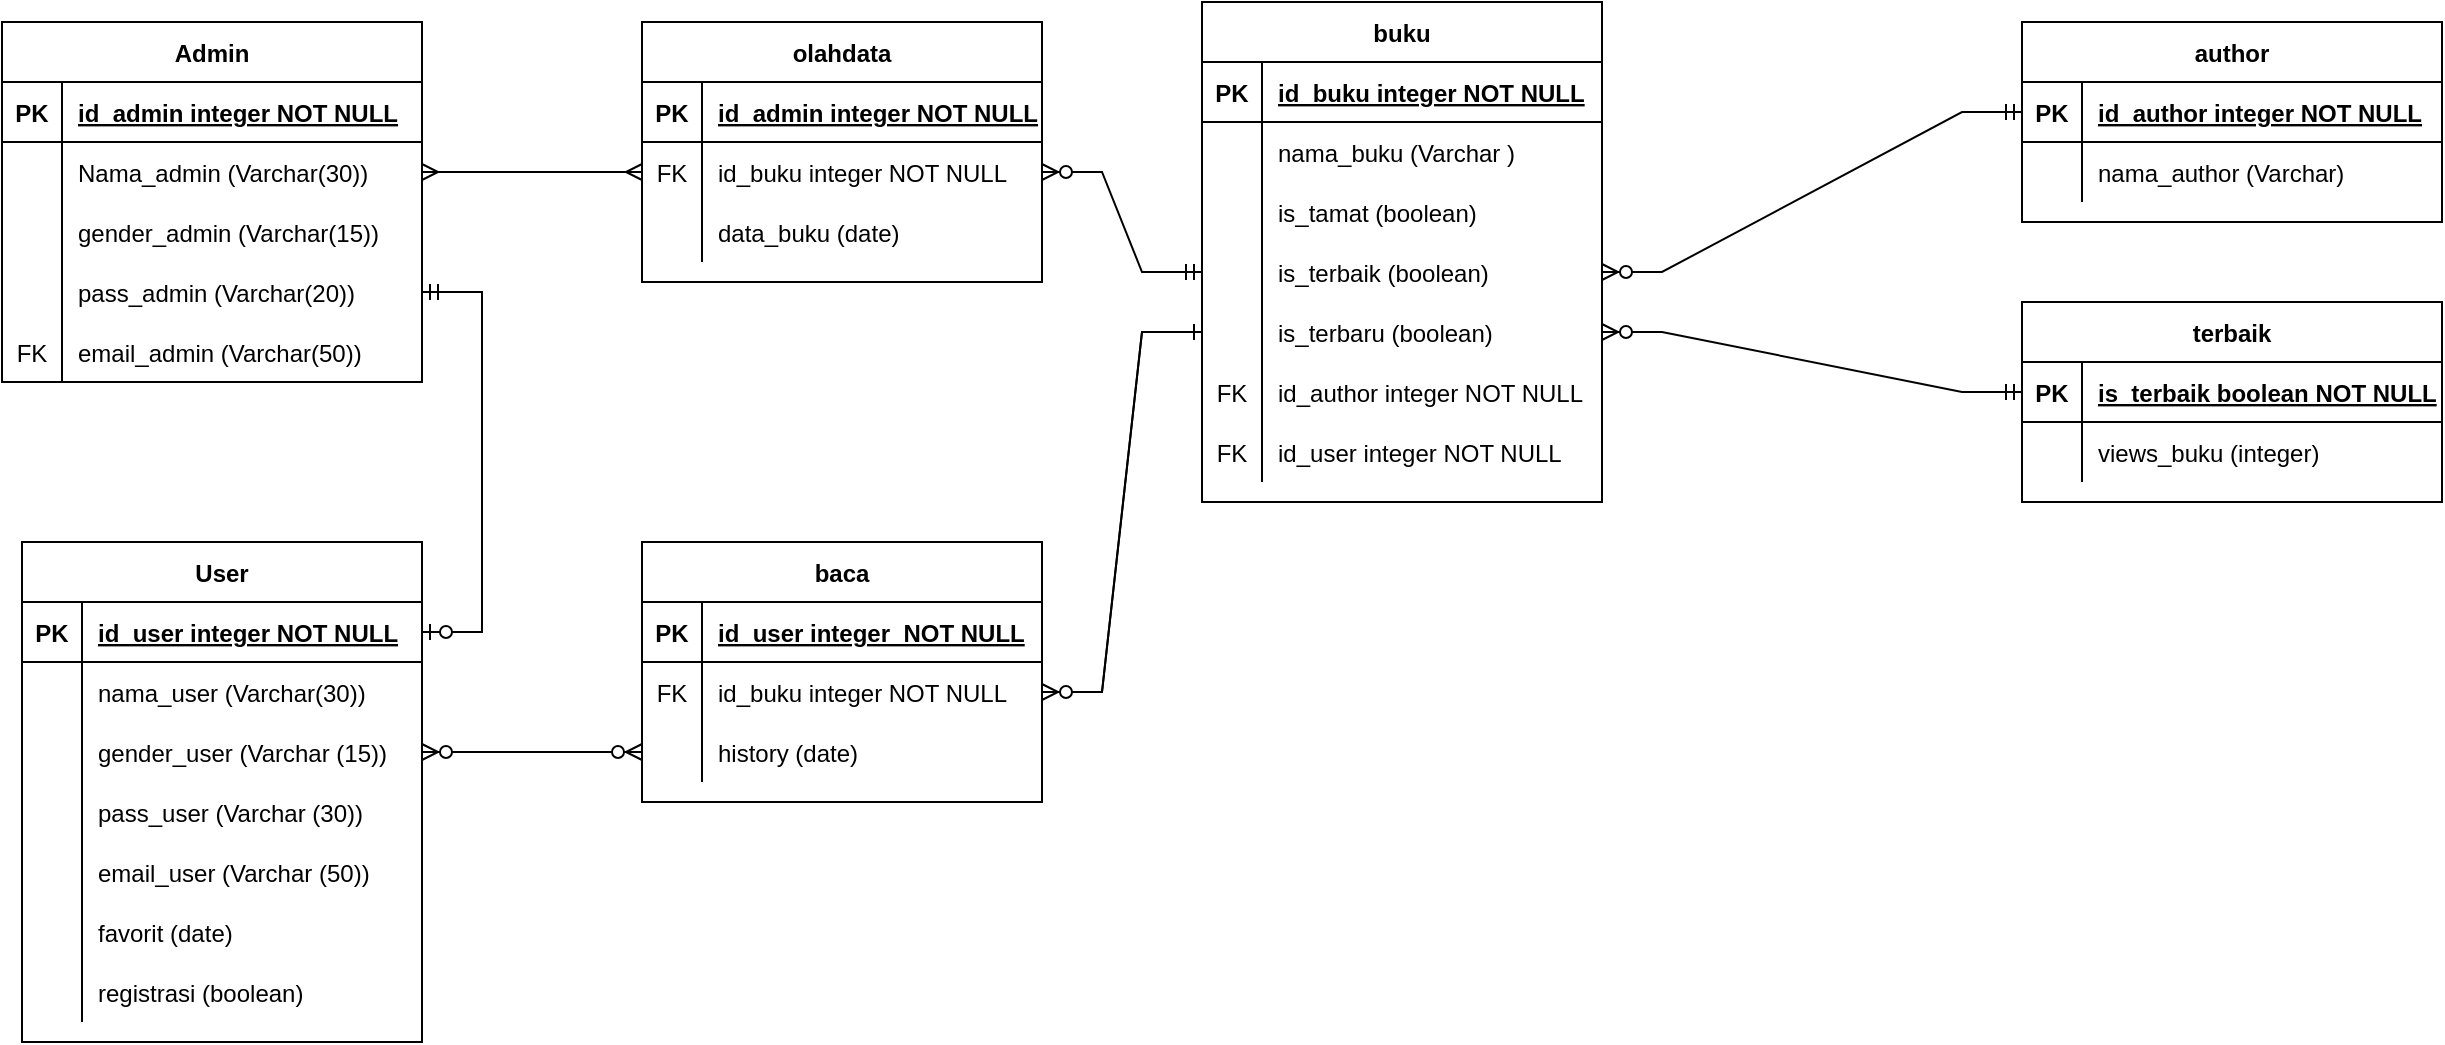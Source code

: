 <mxfile version="17.4.6" type="github">
  <diagram id="R2lEEEUBdFMjLlhIrx00" name="Page-1">
    <mxGraphModel dx="1108" dy="449" grid="1" gridSize="10" guides="1" tooltips="1" connect="1" arrows="1" fold="1" page="1" pageScale="1" pageWidth="850" pageHeight="1100" math="0" shadow="0" extFonts="Permanent Marker^https://fonts.googleapis.com/css?family=Permanent+Marker">
      <root>
        <mxCell id="0" />
        <mxCell id="1" parent="0" />
        <mxCell id="Fqe1XrAbUPj_9tP0f0Kx-1" value="Admin" style="shape=table;startSize=30;container=1;collapsible=1;childLayout=tableLayout;fixedRows=1;rowLines=0;fontStyle=1;align=center;resizeLast=1;" vertex="1" parent="1">
          <mxGeometry x="260" y="140" width="210" height="180" as="geometry" />
        </mxCell>
        <mxCell id="Fqe1XrAbUPj_9tP0f0Kx-2" value="" style="shape=tableRow;horizontal=0;startSize=0;swimlaneHead=0;swimlaneBody=0;fillColor=none;collapsible=0;dropTarget=0;points=[[0,0.5],[1,0.5]];portConstraint=eastwest;top=0;left=0;right=0;bottom=1;" vertex="1" parent="Fqe1XrAbUPj_9tP0f0Kx-1">
          <mxGeometry y="30" width="210" height="30" as="geometry" />
        </mxCell>
        <mxCell id="Fqe1XrAbUPj_9tP0f0Kx-3" value="PK" style="shape=partialRectangle;connectable=0;fillColor=none;top=0;left=0;bottom=0;right=0;fontStyle=1;overflow=hidden;" vertex="1" parent="Fqe1XrAbUPj_9tP0f0Kx-2">
          <mxGeometry width="30" height="30" as="geometry">
            <mxRectangle width="30" height="30" as="alternateBounds" />
          </mxGeometry>
        </mxCell>
        <mxCell id="Fqe1XrAbUPj_9tP0f0Kx-4" value="id_admin integer NOT NULL" style="shape=partialRectangle;connectable=0;fillColor=none;top=0;left=0;bottom=0;right=0;align=left;spacingLeft=6;fontStyle=5;overflow=hidden;" vertex="1" parent="Fqe1XrAbUPj_9tP0f0Kx-2">
          <mxGeometry x="30" width="180" height="30" as="geometry">
            <mxRectangle width="180" height="30" as="alternateBounds" />
          </mxGeometry>
        </mxCell>
        <mxCell id="Fqe1XrAbUPj_9tP0f0Kx-5" value="" style="shape=tableRow;horizontal=0;startSize=0;swimlaneHead=0;swimlaneBody=0;fillColor=none;collapsible=0;dropTarget=0;points=[[0,0.5],[1,0.5]];portConstraint=eastwest;top=0;left=0;right=0;bottom=0;" vertex="1" parent="Fqe1XrAbUPj_9tP0f0Kx-1">
          <mxGeometry y="60" width="210" height="30" as="geometry" />
        </mxCell>
        <mxCell id="Fqe1XrAbUPj_9tP0f0Kx-6" value="" style="shape=partialRectangle;connectable=0;fillColor=none;top=0;left=0;bottom=0;right=0;editable=1;overflow=hidden;" vertex="1" parent="Fqe1XrAbUPj_9tP0f0Kx-5">
          <mxGeometry width="30" height="30" as="geometry">
            <mxRectangle width="30" height="30" as="alternateBounds" />
          </mxGeometry>
        </mxCell>
        <mxCell id="Fqe1XrAbUPj_9tP0f0Kx-7" value="Nama_admin (Varchar(30))" style="shape=partialRectangle;connectable=0;fillColor=none;top=0;left=0;bottom=0;right=0;align=left;spacingLeft=6;overflow=hidden;" vertex="1" parent="Fqe1XrAbUPj_9tP0f0Kx-5">
          <mxGeometry x="30" width="180" height="30" as="geometry">
            <mxRectangle width="180" height="30" as="alternateBounds" />
          </mxGeometry>
        </mxCell>
        <mxCell id="Fqe1XrAbUPj_9tP0f0Kx-8" value="" style="shape=tableRow;horizontal=0;startSize=0;swimlaneHead=0;swimlaneBody=0;fillColor=none;collapsible=0;dropTarget=0;points=[[0,0.5],[1,0.5]];portConstraint=eastwest;top=0;left=0;right=0;bottom=0;" vertex="1" parent="Fqe1XrAbUPj_9tP0f0Kx-1">
          <mxGeometry y="90" width="210" height="30" as="geometry" />
        </mxCell>
        <mxCell id="Fqe1XrAbUPj_9tP0f0Kx-9" value="" style="shape=partialRectangle;connectable=0;fillColor=none;top=0;left=0;bottom=0;right=0;editable=1;overflow=hidden;" vertex="1" parent="Fqe1XrAbUPj_9tP0f0Kx-8">
          <mxGeometry width="30" height="30" as="geometry">
            <mxRectangle width="30" height="30" as="alternateBounds" />
          </mxGeometry>
        </mxCell>
        <mxCell id="Fqe1XrAbUPj_9tP0f0Kx-10" value="gender_admin (Varchar(15))" style="shape=partialRectangle;connectable=0;fillColor=none;top=0;left=0;bottom=0;right=0;align=left;spacingLeft=6;overflow=hidden;" vertex="1" parent="Fqe1XrAbUPj_9tP0f0Kx-8">
          <mxGeometry x="30" width="180" height="30" as="geometry">
            <mxRectangle width="180" height="30" as="alternateBounds" />
          </mxGeometry>
        </mxCell>
        <mxCell id="Fqe1XrAbUPj_9tP0f0Kx-11" value="" style="shape=tableRow;horizontal=0;startSize=0;swimlaneHead=0;swimlaneBody=0;fillColor=none;collapsible=0;dropTarget=0;points=[[0,0.5],[1,0.5]];portConstraint=eastwest;top=0;left=0;right=0;bottom=0;" vertex="1" parent="Fqe1XrAbUPj_9tP0f0Kx-1">
          <mxGeometry y="120" width="210" height="30" as="geometry" />
        </mxCell>
        <mxCell id="Fqe1XrAbUPj_9tP0f0Kx-12" value="" style="shape=partialRectangle;connectable=0;fillColor=none;top=0;left=0;bottom=0;right=0;editable=1;overflow=hidden;" vertex="1" parent="Fqe1XrAbUPj_9tP0f0Kx-11">
          <mxGeometry width="30" height="30" as="geometry">
            <mxRectangle width="30" height="30" as="alternateBounds" />
          </mxGeometry>
        </mxCell>
        <mxCell id="Fqe1XrAbUPj_9tP0f0Kx-13" value="pass_admin (Varchar(20))" style="shape=partialRectangle;connectable=0;fillColor=none;top=0;left=0;bottom=0;right=0;align=left;spacingLeft=6;overflow=hidden;" vertex="1" parent="Fqe1XrAbUPj_9tP0f0Kx-11">
          <mxGeometry x="30" width="180" height="30" as="geometry">
            <mxRectangle width="180" height="30" as="alternateBounds" />
          </mxGeometry>
        </mxCell>
        <mxCell id="Fqe1XrAbUPj_9tP0f0Kx-14" value="" style="shape=tableRow;horizontal=0;startSize=0;swimlaneHead=0;swimlaneBody=0;fillColor=none;collapsible=0;dropTarget=0;points=[[0,0.5],[1,0.5]];portConstraint=eastwest;top=0;left=0;right=0;bottom=0;" vertex="1" parent="Fqe1XrAbUPj_9tP0f0Kx-1">
          <mxGeometry y="150" width="210" height="30" as="geometry" />
        </mxCell>
        <mxCell id="Fqe1XrAbUPj_9tP0f0Kx-15" value="FK" style="shape=partialRectangle;connectable=0;fillColor=none;top=0;left=0;bottom=0;right=0;editable=1;overflow=hidden;" vertex="1" parent="Fqe1XrAbUPj_9tP0f0Kx-14">
          <mxGeometry width="30" height="30" as="geometry">
            <mxRectangle width="30" height="30" as="alternateBounds" />
          </mxGeometry>
        </mxCell>
        <mxCell id="Fqe1XrAbUPj_9tP0f0Kx-16" value="email_admin (Varchar(50))" style="shape=partialRectangle;connectable=0;fillColor=none;top=0;left=0;bottom=0;right=0;align=left;spacingLeft=6;overflow=hidden;" vertex="1" parent="Fqe1XrAbUPj_9tP0f0Kx-14">
          <mxGeometry x="30" width="180" height="30" as="geometry">
            <mxRectangle width="180" height="30" as="alternateBounds" />
          </mxGeometry>
        </mxCell>
        <mxCell id="Fqe1XrAbUPj_9tP0f0Kx-17" value="User" style="shape=table;startSize=30;container=1;collapsible=1;childLayout=tableLayout;fixedRows=1;rowLines=0;fontStyle=1;align=center;resizeLast=1;" vertex="1" parent="1">
          <mxGeometry x="270" y="400" width="200" height="250" as="geometry" />
        </mxCell>
        <mxCell id="Fqe1XrAbUPj_9tP0f0Kx-18" value="" style="shape=tableRow;horizontal=0;startSize=0;swimlaneHead=0;swimlaneBody=0;fillColor=none;collapsible=0;dropTarget=0;points=[[0,0.5],[1,0.5]];portConstraint=eastwest;top=0;left=0;right=0;bottom=1;" vertex="1" parent="Fqe1XrAbUPj_9tP0f0Kx-17">
          <mxGeometry y="30" width="200" height="30" as="geometry" />
        </mxCell>
        <mxCell id="Fqe1XrAbUPj_9tP0f0Kx-19" value="PK" style="shape=partialRectangle;connectable=0;fillColor=none;top=0;left=0;bottom=0;right=0;fontStyle=1;overflow=hidden;" vertex="1" parent="Fqe1XrAbUPj_9tP0f0Kx-18">
          <mxGeometry width="30" height="30" as="geometry">
            <mxRectangle width="30" height="30" as="alternateBounds" />
          </mxGeometry>
        </mxCell>
        <mxCell id="Fqe1XrAbUPj_9tP0f0Kx-20" value="id_user integer NOT NULL" style="shape=partialRectangle;connectable=0;fillColor=none;top=0;left=0;bottom=0;right=0;align=left;spacingLeft=6;fontStyle=5;overflow=hidden;" vertex="1" parent="Fqe1XrAbUPj_9tP0f0Kx-18">
          <mxGeometry x="30" width="170" height="30" as="geometry">
            <mxRectangle width="170" height="30" as="alternateBounds" />
          </mxGeometry>
        </mxCell>
        <mxCell id="Fqe1XrAbUPj_9tP0f0Kx-21" value="" style="shape=tableRow;horizontal=0;startSize=0;swimlaneHead=0;swimlaneBody=0;fillColor=none;collapsible=0;dropTarget=0;points=[[0,0.5],[1,0.5]];portConstraint=eastwest;top=0;left=0;right=0;bottom=0;" vertex="1" parent="Fqe1XrAbUPj_9tP0f0Kx-17">
          <mxGeometry y="60" width="200" height="30" as="geometry" />
        </mxCell>
        <mxCell id="Fqe1XrAbUPj_9tP0f0Kx-22" value="" style="shape=partialRectangle;connectable=0;fillColor=none;top=0;left=0;bottom=0;right=0;editable=1;overflow=hidden;" vertex="1" parent="Fqe1XrAbUPj_9tP0f0Kx-21">
          <mxGeometry width="30" height="30" as="geometry">
            <mxRectangle width="30" height="30" as="alternateBounds" />
          </mxGeometry>
        </mxCell>
        <mxCell id="Fqe1XrAbUPj_9tP0f0Kx-23" value="nama_user (Varchar(30))" style="shape=partialRectangle;connectable=0;fillColor=none;top=0;left=0;bottom=0;right=0;align=left;spacingLeft=6;overflow=hidden;" vertex="1" parent="Fqe1XrAbUPj_9tP0f0Kx-21">
          <mxGeometry x="30" width="170" height="30" as="geometry">
            <mxRectangle width="170" height="30" as="alternateBounds" />
          </mxGeometry>
        </mxCell>
        <mxCell id="Fqe1XrAbUPj_9tP0f0Kx-24" value="" style="shape=tableRow;horizontal=0;startSize=0;swimlaneHead=0;swimlaneBody=0;fillColor=none;collapsible=0;dropTarget=0;points=[[0,0.5],[1,0.5]];portConstraint=eastwest;top=0;left=0;right=0;bottom=0;" vertex="1" parent="Fqe1XrAbUPj_9tP0f0Kx-17">
          <mxGeometry y="90" width="200" height="30" as="geometry" />
        </mxCell>
        <mxCell id="Fqe1XrAbUPj_9tP0f0Kx-25" value="" style="shape=partialRectangle;connectable=0;fillColor=none;top=0;left=0;bottom=0;right=0;editable=1;overflow=hidden;" vertex="1" parent="Fqe1XrAbUPj_9tP0f0Kx-24">
          <mxGeometry width="30" height="30" as="geometry">
            <mxRectangle width="30" height="30" as="alternateBounds" />
          </mxGeometry>
        </mxCell>
        <mxCell id="Fqe1XrAbUPj_9tP0f0Kx-26" value="gender_user (Varchar (15))" style="shape=partialRectangle;connectable=0;fillColor=none;top=0;left=0;bottom=0;right=0;align=left;spacingLeft=6;overflow=hidden;" vertex="1" parent="Fqe1XrAbUPj_9tP0f0Kx-24">
          <mxGeometry x="30" width="170" height="30" as="geometry">
            <mxRectangle width="170" height="30" as="alternateBounds" />
          </mxGeometry>
        </mxCell>
        <mxCell id="Fqe1XrAbUPj_9tP0f0Kx-27" value="" style="shape=tableRow;horizontal=0;startSize=0;swimlaneHead=0;swimlaneBody=0;fillColor=none;collapsible=0;dropTarget=0;points=[[0,0.5],[1,0.5]];portConstraint=eastwest;top=0;left=0;right=0;bottom=0;" vertex="1" parent="Fqe1XrAbUPj_9tP0f0Kx-17">
          <mxGeometry y="120" width="200" height="30" as="geometry" />
        </mxCell>
        <mxCell id="Fqe1XrAbUPj_9tP0f0Kx-28" value="" style="shape=partialRectangle;connectable=0;fillColor=none;top=0;left=0;bottom=0;right=0;editable=1;overflow=hidden;" vertex="1" parent="Fqe1XrAbUPj_9tP0f0Kx-27">
          <mxGeometry width="30" height="30" as="geometry">
            <mxRectangle width="30" height="30" as="alternateBounds" />
          </mxGeometry>
        </mxCell>
        <mxCell id="Fqe1XrAbUPj_9tP0f0Kx-29" value="pass_user (Varchar (30))" style="shape=partialRectangle;connectable=0;fillColor=none;top=0;left=0;bottom=0;right=0;align=left;spacingLeft=6;overflow=hidden;" vertex="1" parent="Fqe1XrAbUPj_9tP0f0Kx-27">
          <mxGeometry x="30" width="170" height="30" as="geometry">
            <mxRectangle width="170" height="30" as="alternateBounds" />
          </mxGeometry>
        </mxCell>
        <mxCell id="Fqe1XrAbUPj_9tP0f0Kx-30" value="" style="shape=tableRow;horizontal=0;startSize=0;swimlaneHead=0;swimlaneBody=0;fillColor=none;collapsible=0;dropTarget=0;points=[[0,0.5],[1,0.5]];portConstraint=eastwest;top=0;left=0;right=0;bottom=0;" vertex="1" parent="Fqe1XrAbUPj_9tP0f0Kx-17">
          <mxGeometry y="150" width="200" height="30" as="geometry" />
        </mxCell>
        <mxCell id="Fqe1XrAbUPj_9tP0f0Kx-31" value="" style="shape=partialRectangle;connectable=0;fillColor=none;top=0;left=0;bottom=0;right=0;editable=1;overflow=hidden;" vertex="1" parent="Fqe1XrAbUPj_9tP0f0Kx-30">
          <mxGeometry width="30" height="30" as="geometry">
            <mxRectangle width="30" height="30" as="alternateBounds" />
          </mxGeometry>
        </mxCell>
        <mxCell id="Fqe1XrAbUPj_9tP0f0Kx-32" value="email_user (Varchar (50))" style="shape=partialRectangle;connectable=0;fillColor=none;top=0;left=0;bottom=0;right=0;align=left;spacingLeft=6;overflow=hidden;" vertex="1" parent="Fqe1XrAbUPj_9tP0f0Kx-30">
          <mxGeometry x="30" width="170" height="30" as="geometry">
            <mxRectangle width="170" height="30" as="alternateBounds" />
          </mxGeometry>
        </mxCell>
        <mxCell id="Fqe1XrAbUPj_9tP0f0Kx-36" value="" style="shape=tableRow;horizontal=0;startSize=0;swimlaneHead=0;swimlaneBody=0;fillColor=none;collapsible=0;dropTarget=0;points=[[0,0.5],[1,0.5]];portConstraint=eastwest;top=0;left=0;right=0;bottom=0;" vertex="1" parent="Fqe1XrAbUPj_9tP0f0Kx-17">
          <mxGeometry y="180" width="200" height="30" as="geometry" />
        </mxCell>
        <mxCell id="Fqe1XrAbUPj_9tP0f0Kx-37" value="" style="shape=partialRectangle;connectable=0;fillColor=none;top=0;left=0;bottom=0;right=0;editable=1;overflow=hidden;" vertex="1" parent="Fqe1XrAbUPj_9tP0f0Kx-36">
          <mxGeometry width="30" height="30" as="geometry">
            <mxRectangle width="30" height="30" as="alternateBounds" />
          </mxGeometry>
        </mxCell>
        <mxCell id="Fqe1XrAbUPj_9tP0f0Kx-38" value="favorit (date)" style="shape=partialRectangle;connectable=0;fillColor=none;top=0;left=0;bottom=0;right=0;align=left;spacingLeft=6;overflow=hidden;" vertex="1" parent="Fqe1XrAbUPj_9tP0f0Kx-36">
          <mxGeometry x="30" width="170" height="30" as="geometry">
            <mxRectangle width="170" height="30" as="alternateBounds" />
          </mxGeometry>
        </mxCell>
        <mxCell id="Fqe1XrAbUPj_9tP0f0Kx-116" value="" style="shape=tableRow;horizontal=0;startSize=0;swimlaneHead=0;swimlaneBody=0;fillColor=none;collapsible=0;dropTarget=0;points=[[0,0.5],[1,0.5]];portConstraint=eastwest;top=0;left=0;right=0;bottom=0;" vertex="1" parent="Fqe1XrAbUPj_9tP0f0Kx-17">
          <mxGeometry y="210" width="200" height="30" as="geometry" />
        </mxCell>
        <mxCell id="Fqe1XrAbUPj_9tP0f0Kx-117" value="" style="shape=partialRectangle;connectable=0;fillColor=none;top=0;left=0;bottom=0;right=0;editable=1;overflow=hidden;" vertex="1" parent="Fqe1XrAbUPj_9tP0f0Kx-116">
          <mxGeometry width="30" height="30" as="geometry">
            <mxRectangle width="30" height="30" as="alternateBounds" />
          </mxGeometry>
        </mxCell>
        <mxCell id="Fqe1XrAbUPj_9tP0f0Kx-118" value="registrasi (boolean)" style="shape=partialRectangle;connectable=0;fillColor=none;top=0;left=0;bottom=0;right=0;align=left;spacingLeft=6;overflow=hidden;" vertex="1" parent="Fqe1XrAbUPj_9tP0f0Kx-116">
          <mxGeometry x="30" width="170" height="30" as="geometry">
            <mxRectangle width="170" height="30" as="alternateBounds" />
          </mxGeometry>
        </mxCell>
        <mxCell id="Fqe1XrAbUPj_9tP0f0Kx-39" value="baca" style="shape=table;startSize=30;container=1;collapsible=1;childLayout=tableLayout;fixedRows=1;rowLines=0;fontStyle=1;align=center;resizeLast=1;" vertex="1" parent="1">
          <mxGeometry x="580" y="400" width="200" height="130" as="geometry" />
        </mxCell>
        <mxCell id="Fqe1XrAbUPj_9tP0f0Kx-40" value="" style="shape=tableRow;horizontal=0;startSize=0;swimlaneHead=0;swimlaneBody=0;fillColor=none;collapsible=0;dropTarget=0;points=[[0,0.5],[1,0.5]];portConstraint=eastwest;top=0;left=0;right=0;bottom=1;" vertex="1" parent="Fqe1XrAbUPj_9tP0f0Kx-39">
          <mxGeometry y="30" width="200" height="30" as="geometry" />
        </mxCell>
        <mxCell id="Fqe1XrAbUPj_9tP0f0Kx-41" value="PK" style="shape=partialRectangle;connectable=0;fillColor=none;top=0;left=0;bottom=0;right=0;fontStyle=1;overflow=hidden;" vertex="1" parent="Fqe1XrAbUPj_9tP0f0Kx-40">
          <mxGeometry width="30" height="30" as="geometry">
            <mxRectangle width="30" height="30" as="alternateBounds" />
          </mxGeometry>
        </mxCell>
        <mxCell id="Fqe1XrAbUPj_9tP0f0Kx-42" value="id_user integer  NOT NULL" style="shape=partialRectangle;connectable=0;fillColor=none;top=0;left=0;bottom=0;right=0;align=left;spacingLeft=6;fontStyle=5;overflow=hidden;" vertex="1" parent="Fqe1XrAbUPj_9tP0f0Kx-40">
          <mxGeometry x="30" width="170" height="30" as="geometry">
            <mxRectangle width="170" height="30" as="alternateBounds" />
          </mxGeometry>
        </mxCell>
        <mxCell id="Fqe1XrAbUPj_9tP0f0Kx-43" value="" style="shape=tableRow;horizontal=0;startSize=0;swimlaneHead=0;swimlaneBody=0;fillColor=none;collapsible=0;dropTarget=0;points=[[0,0.5],[1,0.5]];portConstraint=eastwest;top=0;left=0;right=0;bottom=0;" vertex="1" parent="Fqe1XrAbUPj_9tP0f0Kx-39">
          <mxGeometry y="60" width="200" height="30" as="geometry" />
        </mxCell>
        <mxCell id="Fqe1XrAbUPj_9tP0f0Kx-44" value="FK" style="shape=partialRectangle;connectable=0;fillColor=none;top=0;left=0;bottom=0;right=0;editable=1;overflow=hidden;" vertex="1" parent="Fqe1XrAbUPj_9tP0f0Kx-43">
          <mxGeometry width="30" height="30" as="geometry">
            <mxRectangle width="30" height="30" as="alternateBounds" />
          </mxGeometry>
        </mxCell>
        <mxCell id="Fqe1XrAbUPj_9tP0f0Kx-45" value="id_buku integer NOT NULL" style="shape=partialRectangle;connectable=0;fillColor=none;top=0;left=0;bottom=0;right=0;align=left;spacingLeft=6;overflow=hidden;" vertex="1" parent="Fqe1XrAbUPj_9tP0f0Kx-43">
          <mxGeometry x="30" width="170" height="30" as="geometry">
            <mxRectangle width="170" height="30" as="alternateBounds" />
          </mxGeometry>
        </mxCell>
        <mxCell id="Fqe1XrAbUPj_9tP0f0Kx-46" value="" style="shape=tableRow;horizontal=0;startSize=0;swimlaneHead=0;swimlaneBody=0;fillColor=none;collapsible=0;dropTarget=0;points=[[0,0.5],[1,0.5]];portConstraint=eastwest;top=0;left=0;right=0;bottom=0;" vertex="1" parent="Fqe1XrAbUPj_9tP0f0Kx-39">
          <mxGeometry y="90" width="200" height="30" as="geometry" />
        </mxCell>
        <mxCell id="Fqe1XrAbUPj_9tP0f0Kx-47" value="" style="shape=partialRectangle;connectable=0;fillColor=none;top=0;left=0;bottom=0;right=0;editable=1;overflow=hidden;" vertex="1" parent="Fqe1XrAbUPj_9tP0f0Kx-46">
          <mxGeometry width="30" height="30" as="geometry">
            <mxRectangle width="30" height="30" as="alternateBounds" />
          </mxGeometry>
        </mxCell>
        <mxCell id="Fqe1XrAbUPj_9tP0f0Kx-48" value="history (date)" style="shape=partialRectangle;connectable=0;fillColor=none;top=0;left=0;bottom=0;right=0;align=left;spacingLeft=6;overflow=hidden;" vertex="1" parent="Fqe1XrAbUPj_9tP0f0Kx-46">
          <mxGeometry x="30" width="170" height="30" as="geometry">
            <mxRectangle width="170" height="30" as="alternateBounds" />
          </mxGeometry>
        </mxCell>
        <mxCell id="Fqe1XrAbUPj_9tP0f0Kx-52" value="buku" style="shape=table;startSize=30;container=1;collapsible=1;childLayout=tableLayout;fixedRows=1;rowLines=0;fontStyle=1;align=center;resizeLast=1;" vertex="1" parent="1">
          <mxGeometry x="860" y="130" width="200" height="250" as="geometry" />
        </mxCell>
        <mxCell id="Fqe1XrAbUPj_9tP0f0Kx-53" value="" style="shape=tableRow;horizontal=0;startSize=0;swimlaneHead=0;swimlaneBody=0;fillColor=none;collapsible=0;dropTarget=0;points=[[0,0.5],[1,0.5]];portConstraint=eastwest;top=0;left=0;right=0;bottom=1;" vertex="1" parent="Fqe1XrAbUPj_9tP0f0Kx-52">
          <mxGeometry y="30" width="200" height="30" as="geometry" />
        </mxCell>
        <mxCell id="Fqe1XrAbUPj_9tP0f0Kx-54" value="PK" style="shape=partialRectangle;connectable=0;fillColor=none;top=0;left=0;bottom=0;right=0;fontStyle=1;overflow=hidden;" vertex="1" parent="Fqe1XrAbUPj_9tP0f0Kx-53">
          <mxGeometry width="30" height="30" as="geometry">
            <mxRectangle width="30" height="30" as="alternateBounds" />
          </mxGeometry>
        </mxCell>
        <mxCell id="Fqe1XrAbUPj_9tP0f0Kx-55" value="id_buku integer NOT NULL" style="shape=partialRectangle;connectable=0;fillColor=none;top=0;left=0;bottom=0;right=0;align=left;spacingLeft=6;fontStyle=5;overflow=hidden;" vertex="1" parent="Fqe1XrAbUPj_9tP0f0Kx-53">
          <mxGeometry x="30" width="170" height="30" as="geometry">
            <mxRectangle width="170" height="30" as="alternateBounds" />
          </mxGeometry>
        </mxCell>
        <mxCell id="Fqe1XrAbUPj_9tP0f0Kx-56" value="" style="shape=tableRow;horizontal=0;startSize=0;swimlaneHead=0;swimlaneBody=0;fillColor=none;collapsible=0;dropTarget=0;points=[[0,0.5],[1,0.5]];portConstraint=eastwest;top=0;left=0;right=0;bottom=0;" vertex="1" parent="Fqe1XrAbUPj_9tP0f0Kx-52">
          <mxGeometry y="60" width="200" height="30" as="geometry" />
        </mxCell>
        <mxCell id="Fqe1XrAbUPj_9tP0f0Kx-57" value="" style="shape=partialRectangle;connectable=0;fillColor=none;top=0;left=0;bottom=0;right=0;editable=1;overflow=hidden;" vertex="1" parent="Fqe1XrAbUPj_9tP0f0Kx-56">
          <mxGeometry width="30" height="30" as="geometry">
            <mxRectangle width="30" height="30" as="alternateBounds" />
          </mxGeometry>
        </mxCell>
        <mxCell id="Fqe1XrAbUPj_9tP0f0Kx-58" value="nama_buku (Varchar )" style="shape=partialRectangle;connectable=0;fillColor=none;top=0;left=0;bottom=0;right=0;align=left;spacingLeft=6;overflow=hidden;" vertex="1" parent="Fqe1XrAbUPj_9tP0f0Kx-56">
          <mxGeometry x="30" width="170" height="30" as="geometry">
            <mxRectangle width="170" height="30" as="alternateBounds" />
          </mxGeometry>
        </mxCell>
        <mxCell id="Fqe1XrAbUPj_9tP0f0Kx-59" value="" style="shape=tableRow;horizontal=0;startSize=0;swimlaneHead=0;swimlaneBody=0;fillColor=none;collapsible=0;dropTarget=0;points=[[0,0.5],[1,0.5]];portConstraint=eastwest;top=0;left=0;right=0;bottom=0;" vertex="1" parent="Fqe1XrAbUPj_9tP0f0Kx-52">
          <mxGeometry y="90" width="200" height="30" as="geometry" />
        </mxCell>
        <mxCell id="Fqe1XrAbUPj_9tP0f0Kx-60" value="" style="shape=partialRectangle;connectable=0;fillColor=none;top=0;left=0;bottom=0;right=0;editable=1;overflow=hidden;" vertex="1" parent="Fqe1XrAbUPj_9tP0f0Kx-59">
          <mxGeometry width="30" height="30" as="geometry">
            <mxRectangle width="30" height="30" as="alternateBounds" />
          </mxGeometry>
        </mxCell>
        <mxCell id="Fqe1XrAbUPj_9tP0f0Kx-61" value="is_tamat (boolean)" style="shape=partialRectangle;connectable=0;fillColor=none;top=0;left=0;bottom=0;right=0;align=left;spacingLeft=6;overflow=hidden;" vertex="1" parent="Fqe1XrAbUPj_9tP0f0Kx-59">
          <mxGeometry x="30" width="170" height="30" as="geometry">
            <mxRectangle width="170" height="30" as="alternateBounds" />
          </mxGeometry>
        </mxCell>
        <mxCell id="Fqe1XrAbUPj_9tP0f0Kx-62" value="" style="shape=tableRow;horizontal=0;startSize=0;swimlaneHead=0;swimlaneBody=0;fillColor=none;collapsible=0;dropTarget=0;points=[[0,0.5],[1,0.5]];portConstraint=eastwest;top=0;left=0;right=0;bottom=0;" vertex="1" parent="Fqe1XrAbUPj_9tP0f0Kx-52">
          <mxGeometry y="120" width="200" height="30" as="geometry" />
        </mxCell>
        <mxCell id="Fqe1XrAbUPj_9tP0f0Kx-63" value="" style="shape=partialRectangle;connectable=0;fillColor=none;top=0;left=0;bottom=0;right=0;editable=1;overflow=hidden;" vertex="1" parent="Fqe1XrAbUPj_9tP0f0Kx-62">
          <mxGeometry width="30" height="30" as="geometry">
            <mxRectangle width="30" height="30" as="alternateBounds" />
          </mxGeometry>
        </mxCell>
        <mxCell id="Fqe1XrAbUPj_9tP0f0Kx-64" value="is_terbaik (boolean)" style="shape=partialRectangle;connectable=0;fillColor=none;top=0;left=0;bottom=0;right=0;align=left;spacingLeft=6;overflow=hidden;" vertex="1" parent="Fqe1XrAbUPj_9tP0f0Kx-62">
          <mxGeometry x="30" width="170" height="30" as="geometry">
            <mxRectangle width="170" height="30" as="alternateBounds" />
          </mxGeometry>
        </mxCell>
        <mxCell id="Fqe1XrAbUPj_9tP0f0Kx-65" value="" style="shape=tableRow;horizontal=0;startSize=0;swimlaneHead=0;swimlaneBody=0;fillColor=none;collapsible=0;dropTarget=0;points=[[0,0.5],[1,0.5]];portConstraint=eastwest;top=0;left=0;right=0;bottom=0;" vertex="1" parent="Fqe1XrAbUPj_9tP0f0Kx-52">
          <mxGeometry y="150" width="200" height="30" as="geometry" />
        </mxCell>
        <mxCell id="Fqe1XrAbUPj_9tP0f0Kx-66" value="" style="shape=partialRectangle;connectable=0;fillColor=none;top=0;left=0;bottom=0;right=0;editable=1;overflow=hidden;" vertex="1" parent="Fqe1XrAbUPj_9tP0f0Kx-65">
          <mxGeometry width="30" height="30" as="geometry">
            <mxRectangle width="30" height="30" as="alternateBounds" />
          </mxGeometry>
        </mxCell>
        <mxCell id="Fqe1XrAbUPj_9tP0f0Kx-67" value="is_terbaru (boolean)" style="shape=partialRectangle;connectable=0;fillColor=none;top=0;left=0;bottom=0;right=0;align=left;spacingLeft=6;overflow=hidden;" vertex="1" parent="Fqe1XrAbUPj_9tP0f0Kx-65">
          <mxGeometry x="30" width="170" height="30" as="geometry">
            <mxRectangle width="170" height="30" as="alternateBounds" />
          </mxGeometry>
        </mxCell>
        <mxCell id="Fqe1XrAbUPj_9tP0f0Kx-68" value="" style="shape=tableRow;horizontal=0;startSize=0;swimlaneHead=0;swimlaneBody=0;fillColor=none;collapsible=0;dropTarget=0;points=[[0,0.5],[1,0.5]];portConstraint=eastwest;top=0;left=0;right=0;bottom=0;" vertex="1" parent="Fqe1XrAbUPj_9tP0f0Kx-52">
          <mxGeometry y="180" width="200" height="30" as="geometry" />
        </mxCell>
        <mxCell id="Fqe1XrAbUPj_9tP0f0Kx-69" value="FK" style="shape=partialRectangle;connectable=0;fillColor=none;top=0;left=0;bottom=0;right=0;editable=1;overflow=hidden;" vertex="1" parent="Fqe1XrAbUPj_9tP0f0Kx-68">
          <mxGeometry width="30" height="30" as="geometry">
            <mxRectangle width="30" height="30" as="alternateBounds" />
          </mxGeometry>
        </mxCell>
        <mxCell id="Fqe1XrAbUPj_9tP0f0Kx-70" value="id_author integer NOT NULL" style="shape=partialRectangle;connectable=0;fillColor=none;top=0;left=0;bottom=0;right=0;align=left;spacingLeft=6;overflow=hidden;" vertex="1" parent="Fqe1XrAbUPj_9tP0f0Kx-68">
          <mxGeometry x="30" width="170" height="30" as="geometry">
            <mxRectangle width="170" height="30" as="alternateBounds" />
          </mxGeometry>
        </mxCell>
        <mxCell id="Fqe1XrAbUPj_9tP0f0Kx-71" value="" style="shape=tableRow;horizontal=0;startSize=0;swimlaneHead=0;swimlaneBody=0;fillColor=none;collapsible=0;dropTarget=0;points=[[0,0.5],[1,0.5]];portConstraint=eastwest;top=0;left=0;right=0;bottom=0;" vertex="1" parent="Fqe1XrAbUPj_9tP0f0Kx-52">
          <mxGeometry y="210" width="200" height="30" as="geometry" />
        </mxCell>
        <mxCell id="Fqe1XrAbUPj_9tP0f0Kx-72" value="FK" style="shape=partialRectangle;connectable=0;fillColor=none;top=0;left=0;bottom=0;right=0;editable=1;overflow=hidden;" vertex="1" parent="Fqe1XrAbUPj_9tP0f0Kx-71">
          <mxGeometry width="30" height="30" as="geometry">
            <mxRectangle width="30" height="30" as="alternateBounds" />
          </mxGeometry>
        </mxCell>
        <mxCell id="Fqe1XrAbUPj_9tP0f0Kx-73" value="id_user integer NOT NULL" style="shape=partialRectangle;connectable=0;fillColor=none;top=0;left=0;bottom=0;right=0;align=left;spacingLeft=6;overflow=hidden;" vertex="1" parent="Fqe1XrAbUPj_9tP0f0Kx-71">
          <mxGeometry x="30" width="170" height="30" as="geometry">
            <mxRectangle width="170" height="30" as="alternateBounds" />
          </mxGeometry>
        </mxCell>
        <mxCell id="Fqe1XrAbUPj_9tP0f0Kx-74" value="olahdata" style="shape=table;startSize=30;container=1;collapsible=1;childLayout=tableLayout;fixedRows=1;rowLines=0;fontStyle=1;align=center;resizeLast=1;" vertex="1" parent="1">
          <mxGeometry x="580" y="140" width="200" height="130" as="geometry" />
        </mxCell>
        <mxCell id="Fqe1XrAbUPj_9tP0f0Kx-75" value="" style="shape=tableRow;horizontal=0;startSize=0;swimlaneHead=0;swimlaneBody=0;fillColor=none;collapsible=0;dropTarget=0;points=[[0,0.5],[1,0.5]];portConstraint=eastwest;top=0;left=0;right=0;bottom=1;" vertex="1" parent="Fqe1XrAbUPj_9tP0f0Kx-74">
          <mxGeometry y="30" width="200" height="30" as="geometry" />
        </mxCell>
        <mxCell id="Fqe1XrAbUPj_9tP0f0Kx-76" value="PK" style="shape=partialRectangle;connectable=0;fillColor=none;top=0;left=0;bottom=0;right=0;fontStyle=1;overflow=hidden;" vertex="1" parent="Fqe1XrAbUPj_9tP0f0Kx-75">
          <mxGeometry width="30" height="30" as="geometry">
            <mxRectangle width="30" height="30" as="alternateBounds" />
          </mxGeometry>
        </mxCell>
        <mxCell id="Fqe1XrAbUPj_9tP0f0Kx-77" value="id_admin integer NOT NULL" style="shape=partialRectangle;connectable=0;fillColor=none;top=0;left=0;bottom=0;right=0;align=left;spacingLeft=6;fontStyle=5;overflow=hidden;" vertex="1" parent="Fqe1XrAbUPj_9tP0f0Kx-75">
          <mxGeometry x="30" width="170" height="30" as="geometry">
            <mxRectangle width="170" height="30" as="alternateBounds" />
          </mxGeometry>
        </mxCell>
        <mxCell id="Fqe1XrAbUPj_9tP0f0Kx-78" value="" style="shape=tableRow;horizontal=0;startSize=0;swimlaneHead=0;swimlaneBody=0;fillColor=none;collapsible=0;dropTarget=0;points=[[0,0.5],[1,0.5]];portConstraint=eastwest;top=0;left=0;right=0;bottom=0;" vertex="1" parent="Fqe1XrAbUPj_9tP0f0Kx-74">
          <mxGeometry y="60" width="200" height="30" as="geometry" />
        </mxCell>
        <mxCell id="Fqe1XrAbUPj_9tP0f0Kx-79" value="FK" style="shape=partialRectangle;connectable=0;fillColor=none;top=0;left=0;bottom=0;right=0;editable=1;overflow=hidden;" vertex="1" parent="Fqe1XrAbUPj_9tP0f0Kx-78">
          <mxGeometry width="30" height="30" as="geometry">
            <mxRectangle width="30" height="30" as="alternateBounds" />
          </mxGeometry>
        </mxCell>
        <mxCell id="Fqe1XrAbUPj_9tP0f0Kx-80" value="id_buku integer NOT NULL" style="shape=partialRectangle;connectable=0;fillColor=none;top=0;left=0;bottom=0;right=0;align=left;spacingLeft=6;overflow=hidden;" vertex="1" parent="Fqe1XrAbUPj_9tP0f0Kx-78">
          <mxGeometry x="30" width="170" height="30" as="geometry">
            <mxRectangle width="170" height="30" as="alternateBounds" />
          </mxGeometry>
        </mxCell>
        <mxCell id="Fqe1XrAbUPj_9tP0f0Kx-81" value="" style="shape=tableRow;horizontal=0;startSize=0;swimlaneHead=0;swimlaneBody=0;fillColor=none;collapsible=0;dropTarget=0;points=[[0,0.5],[1,0.5]];portConstraint=eastwest;top=0;left=0;right=0;bottom=0;" vertex="1" parent="Fqe1XrAbUPj_9tP0f0Kx-74">
          <mxGeometry y="90" width="200" height="30" as="geometry" />
        </mxCell>
        <mxCell id="Fqe1XrAbUPj_9tP0f0Kx-82" value="" style="shape=partialRectangle;connectable=0;fillColor=none;top=0;left=0;bottom=0;right=0;editable=1;overflow=hidden;" vertex="1" parent="Fqe1XrAbUPj_9tP0f0Kx-81">
          <mxGeometry width="30" height="30" as="geometry">
            <mxRectangle width="30" height="30" as="alternateBounds" />
          </mxGeometry>
        </mxCell>
        <mxCell id="Fqe1XrAbUPj_9tP0f0Kx-83" value="data_buku (date)" style="shape=partialRectangle;connectable=0;fillColor=none;top=0;left=0;bottom=0;right=0;align=left;spacingLeft=6;overflow=hidden;" vertex="1" parent="Fqe1XrAbUPj_9tP0f0Kx-81">
          <mxGeometry x="30" width="170" height="30" as="geometry">
            <mxRectangle width="170" height="30" as="alternateBounds" />
          </mxGeometry>
        </mxCell>
        <mxCell id="Fqe1XrAbUPj_9tP0f0Kx-87" value="author" style="shape=table;startSize=30;container=1;collapsible=1;childLayout=tableLayout;fixedRows=1;rowLines=0;fontStyle=1;align=center;resizeLast=1;" vertex="1" parent="1">
          <mxGeometry x="1270" y="140" width="210" height="100" as="geometry" />
        </mxCell>
        <mxCell id="Fqe1XrAbUPj_9tP0f0Kx-88" value="" style="shape=tableRow;horizontal=0;startSize=0;swimlaneHead=0;swimlaneBody=0;fillColor=none;collapsible=0;dropTarget=0;points=[[0,0.5],[1,0.5]];portConstraint=eastwest;top=0;left=0;right=0;bottom=1;" vertex="1" parent="Fqe1XrAbUPj_9tP0f0Kx-87">
          <mxGeometry y="30" width="210" height="30" as="geometry" />
        </mxCell>
        <mxCell id="Fqe1XrAbUPj_9tP0f0Kx-89" value="PK" style="shape=partialRectangle;connectable=0;fillColor=none;top=0;left=0;bottom=0;right=0;fontStyle=1;overflow=hidden;" vertex="1" parent="Fqe1XrAbUPj_9tP0f0Kx-88">
          <mxGeometry width="30" height="30" as="geometry">
            <mxRectangle width="30" height="30" as="alternateBounds" />
          </mxGeometry>
        </mxCell>
        <mxCell id="Fqe1XrAbUPj_9tP0f0Kx-90" value="id_author integer NOT NULL" style="shape=partialRectangle;connectable=0;fillColor=none;top=0;left=0;bottom=0;right=0;align=left;spacingLeft=6;fontStyle=5;overflow=hidden;" vertex="1" parent="Fqe1XrAbUPj_9tP0f0Kx-88">
          <mxGeometry x="30" width="180" height="30" as="geometry">
            <mxRectangle width="180" height="30" as="alternateBounds" />
          </mxGeometry>
        </mxCell>
        <mxCell id="Fqe1XrAbUPj_9tP0f0Kx-91" value="" style="shape=tableRow;horizontal=0;startSize=0;swimlaneHead=0;swimlaneBody=0;fillColor=none;collapsible=0;dropTarget=0;points=[[0,0.5],[1,0.5]];portConstraint=eastwest;top=0;left=0;right=0;bottom=0;" vertex="1" parent="Fqe1XrAbUPj_9tP0f0Kx-87">
          <mxGeometry y="60" width="210" height="30" as="geometry" />
        </mxCell>
        <mxCell id="Fqe1XrAbUPj_9tP0f0Kx-92" value="" style="shape=partialRectangle;connectable=0;fillColor=none;top=0;left=0;bottom=0;right=0;editable=1;overflow=hidden;" vertex="1" parent="Fqe1XrAbUPj_9tP0f0Kx-91">
          <mxGeometry width="30" height="30" as="geometry">
            <mxRectangle width="30" height="30" as="alternateBounds" />
          </mxGeometry>
        </mxCell>
        <mxCell id="Fqe1XrAbUPj_9tP0f0Kx-93" value="nama_author (Varchar)" style="shape=partialRectangle;connectable=0;fillColor=none;top=0;left=0;bottom=0;right=0;align=left;spacingLeft=6;overflow=hidden;" vertex="1" parent="Fqe1XrAbUPj_9tP0f0Kx-91">
          <mxGeometry x="30" width="180" height="30" as="geometry">
            <mxRectangle width="180" height="30" as="alternateBounds" />
          </mxGeometry>
        </mxCell>
        <mxCell id="Fqe1XrAbUPj_9tP0f0Kx-100" value="terbaik" style="shape=table;startSize=30;container=1;collapsible=1;childLayout=tableLayout;fixedRows=1;rowLines=0;fontStyle=1;align=center;resizeLast=1;" vertex="1" parent="1">
          <mxGeometry x="1270" y="280" width="210" height="100" as="geometry" />
        </mxCell>
        <mxCell id="Fqe1XrAbUPj_9tP0f0Kx-101" value="" style="shape=tableRow;horizontal=0;startSize=0;swimlaneHead=0;swimlaneBody=0;fillColor=none;collapsible=0;dropTarget=0;points=[[0,0.5],[1,0.5]];portConstraint=eastwest;top=0;left=0;right=0;bottom=1;" vertex="1" parent="Fqe1XrAbUPj_9tP0f0Kx-100">
          <mxGeometry y="30" width="210" height="30" as="geometry" />
        </mxCell>
        <mxCell id="Fqe1XrAbUPj_9tP0f0Kx-102" value="PK" style="shape=partialRectangle;connectable=0;fillColor=none;top=0;left=0;bottom=0;right=0;fontStyle=1;overflow=hidden;" vertex="1" parent="Fqe1XrAbUPj_9tP0f0Kx-101">
          <mxGeometry width="30" height="30" as="geometry">
            <mxRectangle width="30" height="30" as="alternateBounds" />
          </mxGeometry>
        </mxCell>
        <mxCell id="Fqe1XrAbUPj_9tP0f0Kx-103" value="is_terbaik boolean NOT NULL" style="shape=partialRectangle;connectable=0;fillColor=none;top=0;left=0;bottom=0;right=0;align=left;spacingLeft=6;fontStyle=5;overflow=hidden;" vertex="1" parent="Fqe1XrAbUPj_9tP0f0Kx-101">
          <mxGeometry x="30" width="180" height="30" as="geometry">
            <mxRectangle width="180" height="30" as="alternateBounds" />
          </mxGeometry>
        </mxCell>
        <mxCell id="Fqe1XrAbUPj_9tP0f0Kx-104" value="" style="shape=tableRow;horizontal=0;startSize=0;swimlaneHead=0;swimlaneBody=0;fillColor=none;collapsible=0;dropTarget=0;points=[[0,0.5],[1,0.5]];portConstraint=eastwest;top=0;left=0;right=0;bottom=0;" vertex="1" parent="Fqe1XrAbUPj_9tP0f0Kx-100">
          <mxGeometry y="60" width="210" height="30" as="geometry" />
        </mxCell>
        <mxCell id="Fqe1XrAbUPj_9tP0f0Kx-105" value="" style="shape=partialRectangle;connectable=0;fillColor=none;top=0;left=0;bottom=0;right=0;editable=1;overflow=hidden;" vertex="1" parent="Fqe1XrAbUPj_9tP0f0Kx-104">
          <mxGeometry width="30" height="30" as="geometry">
            <mxRectangle width="30" height="30" as="alternateBounds" />
          </mxGeometry>
        </mxCell>
        <mxCell id="Fqe1XrAbUPj_9tP0f0Kx-106" value="views_buku (integer)" style="shape=partialRectangle;connectable=0;fillColor=none;top=0;left=0;bottom=0;right=0;align=left;spacingLeft=6;overflow=hidden;" vertex="1" parent="Fqe1XrAbUPj_9tP0f0Kx-104">
          <mxGeometry x="30" width="180" height="30" as="geometry">
            <mxRectangle width="180" height="30" as="alternateBounds" />
          </mxGeometry>
        </mxCell>
        <mxCell id="Fqe1XrAbUPj_9tP0f0Kx-113" value="" style="edgeStyle=entityRelationEdgeStyle;fontSize=12;html=1;endArrow=ERmany;startArrow=ERmany;rounded=0;entryX=0;entryY=0.5;entryDx=0;entryDy=0;exitX=1;exitY=0.5;exitDx=0;exitDy=0;" edge="1" parent="1" source="Fqe1XrAbUPj_9tP0f0Kx-5" target="Fqe1XrAbUPj_9tP0f0Kx-78">
          <mxGeometry width="100" height="100" relative="1" as="geometry">
            <mxPoint x="480" y="290" as="sourcePoint" />
            <mxPoint x="580" y="190" as="targetPoint" />
          </mxGeometry>
        </mxCell>
        <mxCell id="Fqe1XrAbUPj_9tP0f0Kx-114" value="" style="edgeStyle=entityRelationEdgeStyle;fontSize=12;html=1;endArrow=ERzeroToOne;startArrow=ERmandOne;rounded=0;exitX=1;exitY=0.5;exitDx=0;exitDy=0;entryX=1;entryY=0.5;entryDx=0;entryDy=0;" edge="1" parent="1" source="Fqe1XrAbUPj_9tP0f0Kx-11" target="Fqe1XrAbUPj_9tP0f0Kx-18">
          <mxGeometry width="100" height="100" relative="1" as="geometry">
            <mxPoint x="530" y="410" as="sourcePoint" />
            <mxPoint x="630" y="310" as="targetPoint" />
          </mxGeometry>
        </mxCell>
        <mxCell id="Fqe1XrAbUPj_9tP0f0Kx-115" value="" style="edgeStyle=entityRelationEdgeStyle;fontSize=12;html=1;endArrow=ERzeroToMany;endFill=1;startArrow=ERzeroToMany;rounded=0;exitX=1;exitY=0.5;exitDx=0;exitDy=0;entryX=0;entryY=0.5;entryDx=0;entryDy=0;" edge="1" parent="1" source="Fqe1XrAbUPj_9tP0f0Kx-24" target="Fqe1XrAbUPj_9tP0f0Kx-46">
          <mxGeometry width="100" height="100" relative="1" as="geometry">
            <mxPoint x="530" y="410" as="sourcePoint" />
            <mxPoint x="630" y="310" as="targetPoint" />
          </mxGeometry>
        </mxCell>
        <mxCell id="Fqe1XrAbUPj_9tP0f0Kx-122" value="" style="edgeStyle=entityRelationEdgeStyle;fontSize=12;html=1;endArrow=ERzeroToMany;startArrow=ERmandOne;rounded=0;entryX=1;entryY=0.5;entryDx=0;entryDy=0;exitX=0;exitY=0.5;exitDx=0;exitDy=0;" edge="1" parent="1" source="Fqe1XrAbUPj_9tP0f0Kx-88" target="Fqe1XrAbUPj_9tP0f0Kx-62">
          <mxGeometry width="100" height="100" relative="1" as="geometry">
            <mxPoint x="1150" y="330" as="sourcePoint" />
            <mxPoint x="1250" y="230" as="targetPoint" />
          </mxGeometry>
        </mxCell>
        <mxCell id="Fqe1XrAbUPj_9tP0f0Kx-125" value="" style="edgeStyle=entityRelationEdgeStyle;fontSize=12;html=1;endArrow=ERzeroToMany;startArrow=ERmandOne;rounded=0;entryX=1;entryY=0.5;entryDx=0;entryDy=0;exitX=0;exitY=0.5;exitDx=0;exitDy=0;" edge="1" parent="1" source="Fqe1XrAbUPj_9tP0f0Kx-101" target="Fqe1XrAbUPj_9tP0f0Kx-65">
          <mxGeometry width="100" height="100" relative="1" as="geometry">
            <mxPoint x="1070" y="370" as="sourcePoint" />
            <mxPoint x="1170" y="270" as="targetPoint" />
          </mxGeometry>
        </mxCell>
        <mxCell id="Fqe1XrAbUPj_9tP0f0Kx-126" value="" style="edgeStyle=entityRelationEdgeStyle;fontSize=12;html=1;endArrow=ERzeroToMany;startArrow=ERmandOne;rounded=0;exitX=0;exitY=0.5;exitDx=0;exitDy=0;entryX=1;entryY=0.5;entryDx=0;entryDy=0;" edge="1" parent="1" source="Fqe1XrAbUPj_9tP0f0Kx-62" target="Fqe1XrAbUPj_9tP0f0Kx-78">
          <mxGeometry width="100" height="100" relative="1" as="geometry">
            <mxPoint x="1030" y="370" as="sourcePoint" />
            <mxPoint x="1130" y="270" as="targetPoint" />
          </mxGeometry>
        </mxCell>
        <mxCell id="Fqe1XrAbUPj_9tP0f0Kx-128" value="" style="edgeStyle=entityRelationEdgeStyle;fontSize=12;html=1;endArrow=ERone;endFill=1;rounded=0;entryX=0;entryY=0.5;entryDx=0;entryDy=0;exitX=1;exitY=0.5;exitDx=0;exitDy=0;" edge="1" parent="1" source="Fqe1XrAbUPj_9tP0f0Kx-43" target="Fqe1XrAbUPj_9tP0f0Kx-65">
          <mxGeometry width="100" height="100" relative="1" as="geometry">
            <mxPoint x="740" y="450" as="sourcePoint" />
            <mxPoint x="840" y="350" as="targetPoint" />
          </mxGeometry>
        </mxCell>
        <mxCell id="Fqe1XrAbUPj_9tP0f0Kx-129" value="" style="edgeStyle=entityRelationEdgeStyle;fontSize=12;html=1;endArrow=ERzeroToMany;endFill=1;rounded=0;entryX=1;entryY=0.5;entryDx=0;entryDy=0;exitX=0;exitY=0.5;exitDx=0;exitDy=0;" edge="1" parent="1" source="Fqe1XrAbUPj_9tP0f0Kx-65" target="Fqe1XrAbUPj_9tP0f0Kx-43">
          <mxGeometry width="100" height="100" relative="1" as="geometry">
            <mxPoint x="1030" y="370" as="sourcePoint" />
            <mxPoint x="1130" y="270" as="targetPoint" />
          </mxGeometry>
        </mxCell>
      </root>
    </mxGraphModel>
  </diagram>
</mxfile>
